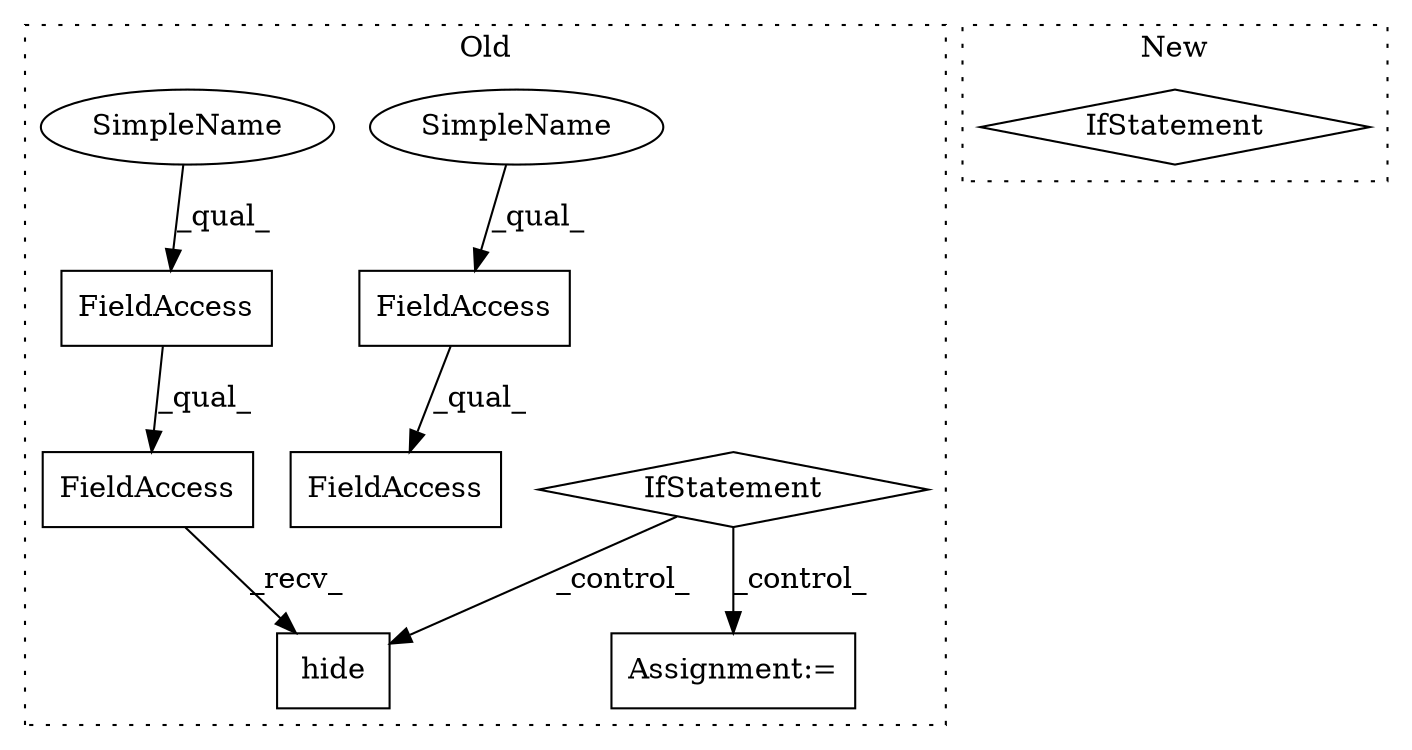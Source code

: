 digraph G {
subgraph cluster0 {
1 [label="hide" a="32" s="8608" l="6" shape="box"];
3 [label="IfStatement" a="25" s="8551,8566" l="4,2" shape="diamond"];
4 [label="Assignment:=" a="7" s="8826" l="14" shape="box"];
5 [label="FieldAccess" a="22" s="8576" l="31" shape="box"];
6 [label="FieldAccess" a="22" s="8576" l="12" shape="box"];
7 [label="FieldAccess" a="22" s="9039" l="12" shape="box"];
8 [label="FieldAccess" a="22" s="9039" l="29" shape="box"];
9 [label="SimpleName" a="42" s="9039" l="4" shape="ellipse"];
10 [label="SimpleName" a="42" s="8576" l="4" shape="ellipse"];
label = "Old";
style="dotted";
}
subgraph cluster1 {
2 [label="IfStatement" a="25" s="8451,8465" l="4,2" shape="diamond"];
label = "New";
style="dotted";
}
3 -> 1 [label="_control_"];
3 -> 4 [label="_control_"];
5 -> 1 [label="_recv_"];
6 -> 5 [label="_qual_"];
7 -> 8 [label="_qual_"];
9 -> 7 [label="_qual_"];
10 -> 6 [label="_qual_"];
}